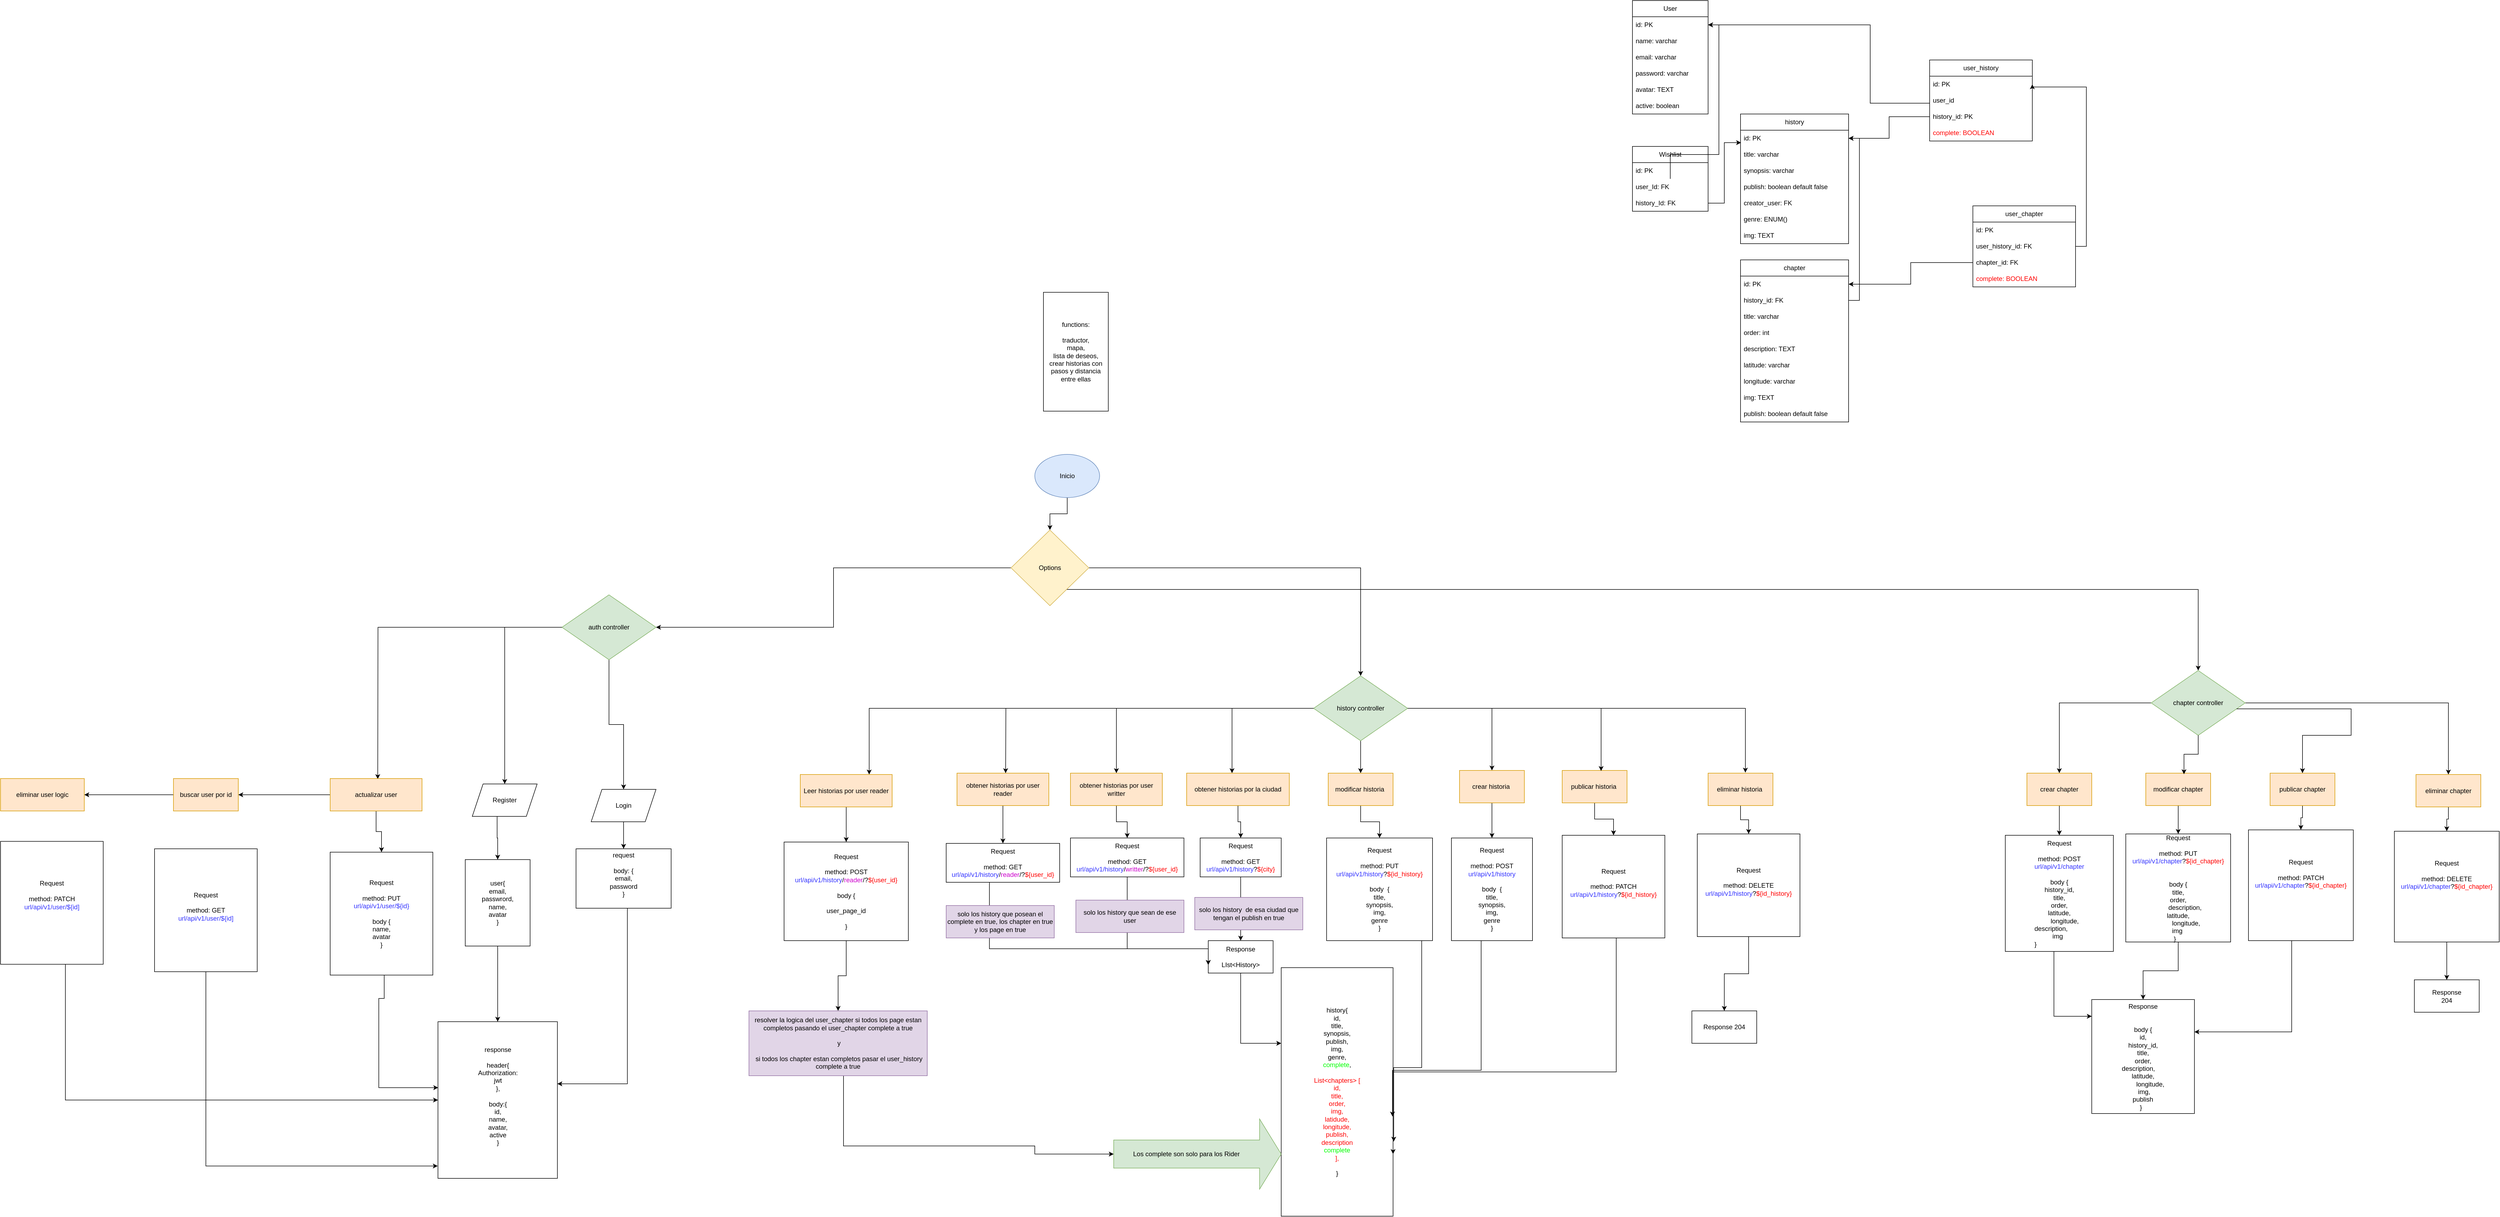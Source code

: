 <mxfile version="24.8.8">
  <diagram name="Página-1" id="8iYo4jJK8mS4WUOny4I4">
    <mxGraphModel dx="2978" dy="1672" grid="1" gridSize="10" guides="1" tooltips="1" connect="1" arrows="1" fold="1" page="1" pageScale="1" pageWidth="827" pageHeight="1169" math="0" shadow="0">
      <root>
        <mxCell id="0" />
        <mxCell id="1" parent="0" />
        <mxCell id="4v4AGWWlLgVqddMLJCEB-3" value="" style="edgeStyle=orthogonalEdgeStyle;rounded=0;orthogonalLoop=1;jettySize=auto;html=1;" parent="1" source="4v4AGWWlLgVqddMLJCEB-1" target="4v4AGWWlLgVqddMLJCEB-2" edge="1">
          <mxGeometry relative="1" as="geometry" />
        </mxCell>
        <mxCell id="4v4AGWWlLgVqddMLJCEB-1" value="Inicio" style="ellipse;whiteSpace=wrap;html=1;fillColor=#dae8fc;strokeColor=#6c8ebf;" parent="1" vertex="1">
          <mxGeometry x="354" y="-30" width="120" height="80" as="geometry" />
        </mxCell>
        <mxCell id="4v4AGWWlLgVqddMLJCEB-64" value="" style="edgeStyle=orthogonalEdgeStyle;rounded=0;orthogonalLoop=1;jettySize=auto;html=1;" parent="1" source="4v4AGWWlLgVqddMLJCEB-2" target="4v4AGWWlLgVqddMLJCEB-63" edge="1">
          <mxGeometry relative="1" as="geometry" />
        </mxCell>
        <mxCell id="4v4AGWWlLgVqddMLJCEB-70" style="edgeStyle=orthogonalEdgeStyle;rounded=0;orthogonalLoop=1;jettySize=auto;html=1;" parent="1" source="4v4AGWWlLgVqddMLJCEB-2" target="4v4AGWWlLgVqddMLJCEB-69" edge="1">
          <mxGeometry relative="1" as="geometry" />
        </mxCell>
        <mxCell id="kTSnjcyp7PbZxTP0yt8h-42" style="edgeStyle=orthogonalEdgeStyle;rounded=0;orthogonalLoop=1;jettySize=auto;html=1;" parent="1" source="4v4AGWWlLgVqddMLJCEB-2" target="kTSnjcyp7PbZxTP0yt8h-41" edge="1">
          <mxGeometry relative="1" as="geometry">
            <Array as="points">
              <mxPoint x="2507" y="220" />
            </Array>
          </mxGeometry>
        </mxCell>
        <mxCell id="4v4AGWWlLgVqddMLJCEB-2" value="Options" style="rhombus;whiteSpace=wrap;html=1;fillColor=#fff2cc;strokeColor=#d6b656;" parent="1" vertex="1">
          <mxGeometry x="310" y="110" width="144" height="140" as="geometry" />
        </mxCell>
        <mxCell id="4v4AGWWlLgVqddMLJCEB-16" value="" style="edgeStyle=orthogonalEdgeStyle;rounded=0;orthogonalLoop=1;jettySize=auto;html=1;exitX=0.5;exitY=1;exitDx=0;exitDy=0;" parent="1" source="vZqE9rtirsH-dbJtb7xl-5" target="4v4AGWWlLgVqddMLJCEB-15" edge="1">
          <mxGeometry relative="1" as="geometry">
            <mxPoint x="-407" y="655" as="sourcePoint" />
          </mxGeometry>
        </mxCell>
        <mxCell id="Jl9io4gUFYn2vLOO0o0W-24" style="edgeStyle=orthogonalEdgeStyle;rounded=0;orthogonalLoop=1;jettySize=auto;html=1;" edge="1" parent="1" source="4v4AGWWlLgVqddMLJCEB-8" target="4v4AGWWlLgVqddMLJCEB-17">
          <mxGeometry relative="1" as="geometry" />
        </mxCell>
        <mxCell id="4v4AGWWlLgVqddMLJCEB-8" value="user{&lt;div&gt;email,&lt;/div&gt;&lt;div&gt;passwrord,&lt;/div&gt;&lt;div&gt;name,&lt;/div&gt;&lt;div&gt;avatar&lt;/div&gt;&lt;div&gt;}&lt;/div&gt;" style="whiteSpace=wrap;html=1;" parent="1" vertex="1">
          <mxGeometry x="-700" y="720" width="120" height="160" as="geometry" />
        </mxCell>
        <mxCell id="4v4AGWWlLgVqddMLJCEB-12" value="" style="edgeStyle=orthogonalEdgeStyle;rounded=0;orthogonalLoop=1;jettySize=auto;html=1;exitX=0.383;exitY=1;exitDx=0;exitDy=0;exitPerimeter=0;" parent="1" source="vZqE9rtirsH-dbJtb7xl-6" target="4v4AGWWlLgVqddMLJCEB-8" edge="1">
          <mxGeometry relative="1" as="geometry">
            <mxPoint x="-658.5" y="590" as="sourcePoint" />
          </mxGeometry>
        </mxCell>
        <mxCell id="4v4AGWWlLgVqddMLJCEB-18" value="" style="edgeStyle=orthogonalEdgeStyle;rounded=0;orthogonalLoop=1;jettySize=auto;html=1;" parent="1" source="4v4AGWWlLgVqddMLJCEB-15" target="4v4AGWWlLgVqddMLJCEB-17" edge="1">
          <mxGeometry relative="1" as="geometry">
            <Array as="points">
              <mxPoint x="-400" y="1135" />
            </Array>
          </mxGeometry>
        </mxCell>
        <mxCell id="4v4AGWWlLgVqddMLJCEB-15" value="request&lt;div&gt;&lt;br&gt;&lt;div&gt;body: {&lt;/div&gt;&lt;div&gt;email,&lt;/div&gt;&lt;div&gt;password&lt;/div&gt;&lt;div&gt;}&lt;br&gt;&lt;div&gt;&lt;br&gt;&lt;/div&gt;&lt;/div&gt;&lt;/div&gt;" style="whiteSpace=wrap;html=1;" parent="1" vertex="1">
          <mxGeometry x="-495" y="700" width="176" height="110" as="geometry" />
        </mxCell>
        <mxCell id="4v4AGWWlLgVqddMLJCEB-17" value="response&lt;div&gt;&lt;br&gt;&lt;/div&gt;&lt;div&gt;header{&lt;/div&gt;&lt;div&gt;Authorization:&lt;/div&gt;&lt;div&gt;jwt&lt;/div&gt;&lt;div&gt;},&lt;br&gt;&lt;div&gt;&lt;br&gt;&lt;/div&gt;&lt;div&gt;body:{&lt;/div&gt;&lt;div&gt;id,&lt;/div&gt;&lt;div&gt;name,&lt;/div&gt;&lt;div&gt;avatar,&lt;/div&gt;&lt;div&gt;active&lt;/div&gt;&lt;div&gt;}&lt;/div&gt;&lt;div&gt;&lt;br&gt;&lt;/div&gt;&lt;/div&gt;" style="whiteSpace=wrap;html=1;" parent="1" vertex="1">
          <mxGeometry x="-750.5" y="1020" width="221" height="290" as="geometry" />
        </mxCell>
        <mxCell id="4v4AGWWlLgVqddMLJCEB-25" value="functions:&lt;div&gt;&lt;br&gt;&lt;div&gt;traductor,&lt;/div&gt;&lt;/div&gt;&lt;div&gt;mapa,&lt;/div&gt;&lt;div&gt;lista de deseos,&lt;/div&gt;&lt;div&gt;crear historias con pasos y distancia entre ellas&lt;/div&gt;" style="whiteSpace=wrap;html=1;" parent="1" vertex="1">
          <mxGeometry x="370" y="-330" width="120" height="220" as="geometry" />
        </mxCell>
        <mxCell id="4v4AGWWlLgVqddMLJCEB-27" value="User" style="swimlane;fontStyle=0;childLayout=stackLayout;horizontal=1;startSize=30;horizontalStack=0;resizeParent=1;resizeParentMax=0;resizeLast=0;collapsible=1;marginBottom=0;whiteSpace=wrap;html=1;" parent="1" vertex="1">
          <mxGeometry x="1460" y="-870" width="140" height="210" as="geometry" />
        </mxCell>
        <mxCell id="4v4AGWWlLgVqddMLJCEB-28" value="id: PK" style="text;strokeColor=none;fillColor=none;align=left;verticalAlign=middle;spacingLeft=4;spacingRight=4;overflow=hidden;points=[[0,0.5],[1,0.5]];portConstraint=eastwest;rotatable=0;whiteSpace=wrap;html=1;" parent="4v4AGWWlLgVqddMLJCEB-27" vertex="1">
          <mxGeometry y="30" width="140" height="30" as="geometry" />
        </mxCell>
        <mxCell id="4v4AGWWlLgVqddMLJCEB-73" value="name: varchar" style="text;strokeColor=none;fillColor=none;align=left;verticalAlign=middle;spacingLeft=4;spacingRight=4;overflow=hidden;points=[[0,0.5],[1,0.5]];portConstraint=eastwest;rotatable=0;whiteSpace=wrap;html=1;" parent="4v4AGWWlLgVqddMLJCEB-27" vertex="1">
          <mxGeometry y="60" width="140" height="30" as="geometry" />
        </mxCell>
        <mxCell id="4v4AGWWlLgVqddMLJCEB-29" value="email: varchar" style="text;strokeColor=none;fillColor=none;align=left;verticalAlign=middle;spacingLeft=4;spacingRight=4;overflow=hidden;points=[[0,0.5],[1,0.5]];portConstraint=eastwest;rotatable=0;whiteSpace=wrap;html=1;" parent="4v4AGWWlLgVqddMLJCEB-27" vertex="1">
          <mxGeometry y="90" width="140" height="30" as="geometry" />
        </mxCell>
        <mxCell id="4v4AGWWlLgVqddMLJCEB-30" value="password: varchar" style="text;strokeColor=none;fillColor=none;align=left;verticalAlign=middle;spacingLeft=4;spacingRight=4;overflow=hidden;points=[[0,0.5],[1,0.5]];portConstraint=eastwest;rotatable=0;whiteSpace=wrap;html=1;" parent="4v4AGWWlLgVqddMLJCEB-27" vertex="1">
          <mxGeometry y="120" width="140" height="30" as="geometry" />
        </mxCell>
        <mxCell id="4v4AGWWlLgVqddMLJCEB-31" value="avatar: TEXT" style="text;strokeColor=none;fillColor=none;align=left;verticalAlign=middle;spacingLeft=4;spacingRight=4;overflow=hidden;points=[[0,0.5],[1,0.5]];portConstraint=eastwest;rotatable=0;whiteSpace=wrap;html=1;" parent="4v4AGWWlLgVqddMLJCEB-27" vertex="1">
          <mxGeometry y="150" width="140" height="30" as="geometry" />
        </mxCell>
        <mxCell id="Jl9io4gUFYn2vLOO0o0W-12" value="active: boolean" style="text;strokeColor=none;fillColor=none;align=left;verticalAlign=middle;spacingLeft=4;spacingRight=4;overflow=hidden;points=[[0,0.5],[1,0.5]];portConstraint=eastwest;rotatable=0;whiteSpace=wrap;html=1;" vertex="1" parent="4v4AGWWlLgVqddMLJCEB-27">
          <mxGeometry y="180" width="140" height="30" as="geometry" />
        </mxCell>
        <mxCell id="4v4AGWWlLgVqddMLJCEB-41" value="Wishlist" style="swimlane;fontStyle=0;childLayout=stackLayout;horizontal=1;startSize=30;horizontalStack=0;resizeParent=1;resizeParentMax=0;resizeLast=0;collapsible=1;marginBottom=0;whiteSpace=wrap;html=1;" parent="1" vertex="1">
          <mxGeometry x="1460" y="-600" width="140" height="120" as="geometry" />
        </mxCell>
        <mxCell id="4v4AGWWlLgVqddMLJCEB-42" value="id: PK" style="text;strokeColor=none;fillColor=none;align=left;verticalAlign=middle;spacingLeft=4;spacingRight=4;overflow=hidden;points=[[0,0.5],[1,0.5]];portConstraint=eastwest;rotatable=0;whiteSpace=wrap;html=1;" parent="4v4AGWWlLgVqddMLJCEB-41" vertex="1">
          <mxGeometry y="30" width="140" height="30" as="geometry" />
        </mxCell>
        <mxCell id="4v4AGWWlLgVqddMLJCEB-43" value="user_Id: FK" style="text;strokeColor=none;fillColor=none;align=left;verticalAlign=middle;spacingLeft=4;spacingRight=4;overflow=hidden;points=[[0,0.5],[1,0.5]];portConstraint=eastwest;rotatable=0;whiteSpace=wrap;html=1;" parent="4v4AGWWlLgVqddMLJCEB-41" vertex="1">
          <mxGeometry y="60" width="140" height="30" as="geometry" />
        </mxCell>
        <mxCell id="4v4AGWWlLgVqddMLJCEB-44" value="history_Id: FK" style="text;strokeColor=none;fillColor=none;align=left;verticalAlign=middle;spacingLeft=4;spacingRight=4;overflow=hidden;points=[[0,0.5],[1,0.5]];portConstraint=eastwest;rotatable=0;whiteSpace=wrap;html=1;" parent="4v4AGWWlLgVqddMLJCEB-41" vertex="1">
          <mxGeometry y="90" width="140" height="30" as="geometry" />
        </mxCell>
        <mxCell id="4v4AGWWlLgVqddMLJCEB-50" value="chapter" style="swimlane;fontStyle=0;childLayout=stackLayout;horizontal=1;startSize=30;horizontalStack=0;resizeParent=1;resizeParentMax=0;resizeLast=0;collapsible=1;marginBottom=0;whiteSpace=wrap;html=1;" parent="1" vertex="1">
          <mxGeometry x="1660" y="-390" width="200" height="300" as="geometry" />
        </mxCell>
        <mxCell id="4v4AGWWlLgVqddMLJCEB-51" value="id: PK" style="text;strokeColor=none;fillColor=none;align=left;verticalAlign=middle;spacingLeft=4;spacingRight=4;overflow=hidden;points=[[0,0.5],[1,0.5]];portConstraint=eastwest;rotatable=0;whiteSpace=wrap;html=1;" parent="4v4AGWWlLgVqddMLJCEB-50" vertex="1">
          <mxGeometry y="30" width="200" height="30" as="geometry" />
        </mxCell>
        <mxCell id="4v4AGWWlLgVqddMLJCEB-52" value="history_id: FK" style="text;strokeColor=none;fillColor=none;align=left;verticalAlign=middle;spacingLeft=4;spacingRight=4;overflow=hidden;points=[[0,0.5],[1,0.5]];portConstraint=eastwest;rotatable=0;whiteSpace=wrap;html=1;" parent="4v4AGWWlLgVqddMLJCEB-50" vertex="1">
          <mxGeometry y="60" width="200" height="30" as="geometry" />
        </mxCell>
        <mxCell id="4v4AGWWlLgVqddMLJCEB-53" value="title: varchar" style="text;strokeColor=none;fillColor=none;align=left;verticalAlign=middle;spacingLeft=4;spacingRight=4;overflow=hidden;points=[[0,0.5],[1,0.5]];portConstraint=eastwest;rotatable=0;whiteSpace=wrap;html=1;" parent="4v4AGWWlLgVqddMLJCEB-50" vertex="1">
          <mxGeometry y="90" width="200" height="30" as="geometry" />
        </mxCell>
        <mxCell id="kTSnjcyp7PbZxTP0yt8h-72" value="order: int" style="text;strokeColor=none;fillColor=none;align=left;verticalAlign=middle;spacingLeft=4;spacingRight=4;overflow=hidden;points=[[0,0.5],[1,0.5]];portConstraint=eastwest;rotatable=0;whiteSpace=wrap;html=1;" parent="4v4AGWWlLgVqddMLJCEB-50" vertex="1">
          <mxGeometry y="120" width="200" height="30" as="geometry" />
        </mxCell>
        <mxCell id="kTSnjcyp7PbZxTP0yt8h-81" value="description: TEXT" style="text;strokeColor=none;fillColor=none;align=left;verticalAlign=middle;spacingLeft=4;spacingRight=4;overflow=hidden;points=[[0,0.5],[1,0.5]];portConstraint=eastwest;rotatable=0;whiteSpace=wrap;html=1;" parent="4v4AGWWlLgVqddMLJCEB-50" vertex="1">
          <mxGeometry y="150" width="200" height="30" as="geometry" />
        </mxCell>
        <mxCell id="4v4AGWWlLgVqddMLJCEB-54" value="latitude: varchar" style="text;strokeColor=none;fillColor=none;align=left;verticalAlign=middle;spacingLeft=4;spacingRight=4;overflow=hidden;points=[[0,0.5],[1,0.5]];portConstraint=eastwest;rotatable=0;whiteSpace=wrap;html=1;" parent="4v4AGWWlLgVqddMLJCEB-50" vertex="1">
          <mxGeometry y="180" width="200" height="30" as="geometry" />
        </mxCell>
        <mxCell id="4v4AGWWlLgVqddMLJCEB-55" value="longitude: varchar" style="text;strokeColor=none;fillColor=none;align=left;verticalAlign=middle;spacingLeft=4;spacingRight=4;overflow=hidden;points=[[0,0.5],[1,0.5]];portConstraint=eastwest;rotatable=0;whiteSpace=wrap;html=1;" parent="4v4AGWWlLgVqddMLJCEB-50" vertex="1">
          <mxGeometry y="210" width="200" height="30" as="geometry" />
        </mxCell>
        <mxCell id="kTSnjcyp7PbZxTP0yt8h-59" value="img: TEXT" style="text;strokeColor=none;fillColor=none;align=left;verticalAlign=middle;spacingLeft=4;spacingRight=4;overflow=hidden;points=[[0,0.5],[1,0.5]];portConstraint=eastwest;rotatable=0;whiteSpace=wrap;html=1;" parent="4v4AGWWlLgVqddMLJCEB-50" vertex="1">
          <mxGeometry y="240" width="200" height="30" as="geometry" />
        </mxCell>
        <mxCell id="kTSnjcyp7PbZxTP0yt8h-86" value="publish: boolean default false" style="text;strokeColor=none;fillColor=none;align=left;verticalAlign=middle;spacingLeft=4;spacingRight=4;overflow=hidden;points=[[0,0.5],[1,0.5]];portConstraint=eastwest;rotatable=0;whiteSpace=wrap;html=1;" parent="4v4AGWWlLgVqddMLJCEB-50" vertex="1">
          <mxGeometry y="270" width="200" height="30" as="geometry" />
        </mxCell>
        <mxCell id="Cvizj9KR2Gh-5Ep8c4Go-47" style="edgeStyle=orthogonalEdgeStyle;rounded=0;orthogonalLoop=1;jettySize=auto;html=1;entryX=0.5;entryY=0;entryDx=0;entryDy=0;" parent="1" source="4v4AGWWlLgVqddMLJCEB-63" target="vZqE9rtirsH-dbJtb7xl-6" edge="1">
          <mxGeometry relative="1" as="geometry">
            <mxPoint x="-640" y="480" as="targetPoint" />
          </mxGeometry>
        </mxCell>
        <mxCell id="Cvizj9KR2Gh-5Ep8c4Go-48" style="edgeStyle=orthogonalEdgeStyle;rounded=0;orthogonalLoop=1;jettySize=auto;html=1;" parent="1" source="4v4AGWWlLgVqddMLJCEB-63" target="vZqE9rtirsH-dbJtb7xl-5" edge="1">
          <mxGeometry relative="1" as="geometry">
            <mxPoint x="-407" y="595" as="targetPoint" />
          </mxGeometry>
        </mxCell>
        <mxCell id="4v4AGWWlLgVqddMLJCEB-63" value="auth controller" style="rhombus;whiteSpace=wrap;html=1;fillColor=#d5e8d4;strokeColor=#82b366;" parent="1" vertex="1">
          <mxGeometry x="-521" y="230" width="174" height="120" as="geometry" />
        </mxCell>
        <mxCell id="4v4AGWWlLgVqddMLJCEB-72" value="" style="edgeStyle=orthogonalEdgeStyle;rounded=0;orthogonalLoop=1;jettySize=auto;html=1;entryX=0.442;entryY=0;entryDx=0;entryDy=0;entryPerimeter=0;" parent="1" source="4v4AGWWlLgVqddMLJCEB-69" target="kTSnjcyp7PbZxTP0yt8h-8" edge="1">
          <mxGeometry relative="1" as="geometry" />
        </mxCell>
        <mxCell id="kTSnjcyp7PbZxTP0yt8h-12" value="" style="edgeStyle=orthogonalEdgeStyle;rounded=0;orthogonalLoop=1;jettySize=auto;html=1;" parent="1" source="4v4AGWWlLgVqddMLJCEB-69" target="kTSnjcyp7PbZxTP0yt8h-10" edge="1">
          <mxGeometry relative="1" as="geometry" />
        </mxCell>
        <mxCell id="kTSnjcyp7PbZxTP0yt8h-20" style="edgeStyle=orthogonalEdgeStyle;rounded=0;orthogonalLoop=1;jettySize=auto;html=1;entryX=0.5;entryY=0;entryDx=0;entryDy=0;" parent="1" source="4v4AGWWlLgVqddMLJCEB-69" target="kTSnjcyp7PbZxTP0yt8h-19" edge="1">
          <mxGeometry relative="1" as="geometry" />
        </mxCell>
        <mxCell id="kTSnjcyp7PbZxTP0yt8h-73" style="edgeStyle=orthogonalEdgeStyle;rounded=0;orthogonalLoop=1;jettySize=auto;html=1;entryX=0.5;entryY=0;entryDx=0;entryDy=0;" parent="1" source="4v4AGWWlLgVqddMLJCEB-69" target="kTSnjcyp7PbZxTP0yt8h-43" edge="1">
          <mxGeometry relative="1" as="geometry" />
        </mxCell>
        <mxCell id="Cvizj9KR2Gh-5Ep8c4Go-51" style="edgeStyle=orthogonalEdgeStyle;rounded=0;orthogonalLoop=1;jettySize=auto;html=1;entryX=0.75;entryY=0;entryDx=0;entryDy=0;" parent="1" source="4v4AGWWlLgVqddMLJCEB-69" target="Cvizj9KR2Gh-5Ep8c4Go-49" edge="1">
          <mxGeometry relative="1" as="geometry" />
        </mxCell>
        <mxCell id="4v4AGWWlLgVqddMLJCEB-69" value="history controller" style="rhombus;whiteSpace=wrap;html=1;fillColor=#d5e8d4;strokeColor=#82b366;" parent="1" vertex="1">
          <mxGeometry x="870" y="380" width="174" height="120" as="geometry" />
        </mxCell>
        <mxCell id="9jWAlJ0byO7zGb7Tsrd4-2" value="" style="edgeStyle=orthogonalEdgeStyle;rounded=0;orthogonalLoop=1;jettySize=auto;html=1;" parent="1" source="4v4AGWWlLgVqddMLJCEB-71" target="9jWAlJ0byO7zGb7Tsrd4-1" edge="1">
          <mxGeometry relative="1" as="geometry" />
        </mxCell>
        <mxCell id="4v4AGWWlLgVqddMLJCEB-71" value="&lt;div&gt;Request&lt;/div&gt;&lt;div&gt;&lt;br&gt;&lt;/div&gt;&lt;div&gt;method: GET&lt;/div&gt;&lt;div&gt;&lt;span style=&quot;color: rgb(51, 51, 255); background-color: initial;&quot;&gt;url/api/v1/history&lt;/span&gt;?&lt;font color=&quot;#ff0000&quot;&gt;${city}&lt;/font&gt;&lt;br&gt;&lt;/div&gt;" style="whiteSpace=wrap;html=1;" parent="1" vertex="1">
          <mxGeometry x="660" y="680" width="150" height="72" as="geometry" />
        </mxCell>
        <mxCell id="4v4AGWWlLgVqddMLJCEB-75" value="user_history" style="swimlane;fontStyle=0;childLayout=stackLayout;horizontal=1;startSize=30;horizontalStack=0;resizeParent=1;resizeParentMax=0;resizeLast=0;collapsible=1;marginBottom=0;whiteSpace=wrap;html=1;" parent="1" vertex="1">
          <mxGeometry x="2010" y="-760" width="190" height="150" as="geometry" />
        </mxCell>
        <mxCell id="4v4AGWWlLgVqddMLJCEB-76" value="id: PK" style="text;strokeColor=none;fillColor=none;align=left;verticalAlign=middle;spacingLeft=4;spacingRight=4;overflow=hidden;points=[[0,0.5],[1,0.5]];portConstraint=eastwest;rotatable=0;whiteSpace=wrap;html=1;" parent="4v4AGWWlLgVqddMLJCEB-75" vertex="1">
          <mxGeometry y="30" width="190" height="30" as="geometry" />
        </mxCell>
        <mxCell id="4v4AGWWlLgVqddMLJCEB-77" value="user_id" style="text;strokeColor=none;fillColor=none;align=left;verticalAlign=middle;spacingLeft=4;spacingRight=4;overflow=hidden;points=[[0,0.5],[1,0.5]];portConstraint=eastwest;rotatable=0;whiteSpace=wrap;html=1;" parent="4v4AGWWlLgVqddMLJCEB-75" vertex="1">
          <mxGeometry y="60" width="190" height="30" as="geometry" />
        </mxCell>
        <mxCell id="vZqE9rtirsH-dbJtb7xl-1" value="history_id: PK" style="text;strokeColor=none;fillColor=none;align=left;verticalAlign=middle;spacingLeft=4;spacingRight=4;overflow=hidden;points=[[0,0.5],[1,0.5]];portConstraint=eastwest;rotatable=0;whiteSpace=wrap;html=1;" parent="4v4AGWWlLgVqddMLJCEB-75" vertex="1">
          <mxGeometry y="90" width="190" height="30" as="geometry" />
        </mxCell>
        <mxCell id="kTSnjcyp7PbZxTP0yt8h-122" value="&lt;font color=&quot;#ff0000&quot;&gt;complete: BOOLEAN&lt;/font&gt;" style="text;strokeColor=none;fillColor=none;align=left;verticalAlign=middle;spacingLeft=4;spacingRight=4;overflow=hidden;points=[[0,0.5],[1,0.5]];portConstraint=eastwest;rotatable=0;whiteSpace=wrap;html=1;" parent="4v4AGWWlLgVqddMLJCEB-75" vertex="1">
          <mxGeometry y="120" width="190" height="30" as="geometry" />
        </mxCell>
        <mxCell id="9jWAlJ0byO7zGb7Tsrd4-4" value="" style="edgeStyle=orthogonalEdgeStyle;rounded=0;orthogonalLoop=1;jettySize=auto;html=1;" parent="1" source="9jWAlJ0byO7zGb7Tsrd4-1" target="9jWAlJ0byO7zGb7Tsrd4-3" edge="1">
          <mxGeometry relative="1" as="geometry">
            <Array as="points">
              <mxPoint x="735" y="1060" />
            </Array>
          </mxGeometry>
        </mxCell>
        <mxCell id="9jWAlJ0byO7zGb7Tsrd4-1" value="&lt;div&gt;Response&lt;/div&gt;&lt;div&gt;&lt;br&gt;&lt;/div&gt;&lt;div&gt;LIst&amp;lt;History&amp;gt;&lt;br&gt;&lt;/div&gt;" style="whiteSpace=wrap;html=1;" parent="1" vertex="1">
          <mxGeometry x="675" y="870" width="120" height="60" as="geometry" />
        </mxCell>
        <mxCell id="9jWAlJ0byO7zGb7Tsrd4-3" value="&lt;div&gt;history{&lt;/div&gt;&lt;div&gt;id,&lt;/div&gt;&lt;div&gt;title,&lt;/div&gt;&lt;div&gt;synopsis,&lt;/div&gt;&lt;div&gt;&lt;span style=&quot;text-align: left;&quot;&gt;publish,&lt;/span&gt;&lt;/div&gt;&lt;div&gt;&lt;span style=&quot;text-align: left;&quot;&gt;img,&lt;/span&gt;&lt;/div&gt;&lt;div&gt;genre,&lt;/div&gt;&lt;div&gt;&lt;font color=&quot;#00ff00&quot;&gt;complete&lt;/font&gt;,&lt;/div&gt;&lt;div&gt;&lt;br&gt;&lt;/div&gt;&lt;div&gt;&lt;font color=&quot;#ff0000&quot;&gt;List&amp;lt;chapters&amp;gt; [&lt;/font&gt;&lt;/div&gt;&lt;div&gt;&lt;font color=&quot;#ff0000&quot;&gt;id,&lt;/font&gt;&lt;/div&gt;&lt;div&gt;&lt;font color=&quot;#ff0000&quot;&gt;title,&lt;/font&gt;&lt;/div&gt;&lt;div&gt;&lt;font color=&quot;#ff0000&quot;&gt;order,&lt;/font&gt;&lt;/div&gt;&lt;div&gt;&lt;font color=&quot;#ff0000&quot;&gt;img,&lt;/font&gt;&lt;/div&gt;&lt;div&gt;&lt;font color=&quot;#ff0000&quot;&gt;latidude,&lt;/font&gt;&lt;/div&gt;&lt;div&gt;&lt;font color=&quot;#ff0000&quot;&gt;longitude,&lt;/font&gt;&lt;/div&gt;&lt;div&gt;&lt;font color=&quot;#ff0000&quot;&gt;publish,&lt;/font&gt;&lt;/div&gt;&lt;div&gt;&lt;font color=&quot;#ff0000&quot;&gt;description&lt;/font&gt;&lt;/div&gt;&lt;div&gt;&lt;span style=&quot;color: rgb(0, 255, 0);&quot;&gt;complete&lt;/span&gt;&lt;/div&gt;&lt;div&gt;&lt;font color=&quot;#ff0000&quot;&gt;],&lt;/font&gt;&lt;/div&gt;&lt;div&gt;&lt;font color=&quot;#ff0000&quot;&gt;&lt;br&gt;&lt;/font&gt;&lt;/div&gt;&lt;div&gt;}&lt;/div&gt;" style="rounded=0;whiteSpace=wrap;html=1;" parent="1" vertex="1">
          <mxGeometry x="810" y="920" width="207" height="460" as="geometry" />
        </mxCell>
        <mxCell id="kTSnjcyp7PbZxTP0yt8h-7" value="&lt;div&gt;Request&lt;/div&gt;&lt;div&gt;&lt;br&gt;&lt;/div&gt;&lt;div&gt;method: PUT&lt;/div&gt;&lt;div&gt;&lt;span style=&quot;background-color: initial;&quot;&gt;&lt;font color=&quot;#3333ff&quot;&gt;url/api/v1/history&lt;/font&gt;&lt;/span&gt;?&lt;font color=&quot;#ff0000&quot;&gt;${id_history}&lt;/font&gt;&lt;br&gt;&lt;/div&gt;&lt;div&gt;&lt;font color=&quot;#ff0000&quot;&gt;&lt;br&gt;&lt;/font&gt;&lt;/div&gt;&lt;div&gt;body&amp;nbsp; {&lt;/div&gt;&lt;div&gt;&lt;div&gt;title,&lt;/div&gt;&lt;div&gt;synopsis,&lt;/div&gt;&lt;/div&gt;&lt;div&gt;img,&lt;/div&gt;&lt;div&gt;genre&lt;/div&gt;&lt;div&gt;}&lt;/div&gt;" style="whiteSpace=wrap;html=1;" parent="1" vertex="1">
          <mxGeometry x="894" y="680" width="196" height="190" as="geometry" />
        </mxCell>
        <mxCell id="kTSnjcyp7PbZxTP0yt8h-11" value="" style="edgeStyle=orthogonalEdgeStyle;rounded=0;orthogonalLoop=1;jettySize=auto;html=1;" parent="1" source="kTSnjcyp7PbZxTP0yt8h-8" target="4v4AGWWlLgVqddMLJCEB-71" edge="1">
          <mxGeometry relative="1" as="geometry" />
        </mxCell>
        <mxCell id="kTSnjcyp7PbZxTP0yt8h-8" value="obtener historias por la ciudad" style="whiteSpace=wrap;html=1;fillColor=#ffe6cc;strokeColor=#d79b00;" parent="1" vertex="1">
          <mxGeometry x="635" y="560" width="190" height="60" as="geometry" />
        </mxCell>
        <mxCell id="kTSnjcyp7PbZxTP0yt8h-18" value="" style="edgeStyle=orthogonalEdgeStyle;rounded=0;orthogonalLoop=1;jettySize=auto;html=1;" parent="1" source="kTSnjcyp7PbZxTP0yt8h-10" target="kTSnjcyp7PbZxTP0yt8h-7" edge="1">
          <mxGeometry relative="1" as="geometry" />
        </mxCell>
        <mxCell id="kTSnjcyp7PbZxTP0yt8h-10" value="modificar historia&amp;nbsp;" style="whiteSpace=wrap;html=1;fillColor=#ffe6cc;strokeColor=#d79b00;" parent="1" vertex="1">
          <mxGeometry x="897" y="560" width="120" height="60" as="geometry" />
        </mxCell>
        <mxCell id="kTSnjcyp7PbZxTP0yt8h-22" value="" style="edgeStyle=orthogonalEdgeStyle;rounded=0;orthogonalLoop=1;jettySize=auto;html=1;" parent="1" source="kTSnjcyp7PbZxTP0yt8h-19" target="kTSnjcyp7PbZxTP0yt8h-21" edge="1">
          <mxGeometry relative="1" as="geometry" />
        </mxCell>
        <mxCell id="kTSnjcyp7PbZxTP0yt8h-19" value="crear historia&amp;nbsp;" style="whiteSpace=wrap;html=1;fillColor=#ffe6cc;strokeColor=#d79b00;" parent="1" vertex="1">
          <mxGeometry x="1140" y="555" width="120" height="60" as="geometry" />
        </mxCell>
        <mxCell id="kTSnjcyp7PbZxTP0yt8h-21" value="&lt;div&gt;Request&lt;/div&gt;&lt;div&gt;&lt;br&gt;&lt;/div&gt;&lt;div&gt;method: POST&lt;/div&gt;&lt;div&gt;&lt;span style=&quot;color: rgb(51, 51, 255);&quot;&gt;url/api/v1/history&lt;/span&gt;&lt;/div&gt;&lt;div&gt;&lt;font color=&quot;#ff0000&quot;&gt;&lt;br&gt;&lt;/font&gt;&lt;/div&gt;&lt;div&gt;body&amp;nbsp; {&lt;/div&gt;&lt;div&gt;&lt;div&gt;title,&lt;/div&gt;&lt;div&gt;synopsis,&lt;/div&gt;&lt;/div&gt;&lt;div&gt;img,&lt;/div&gt;&lt;div&gt;genre&lt;/div&gt;&lt;div&gt;}&lt;/div&gt;" style="whiteSpace=wrap;html=1;" parent="1" vertex="1">
          <mxGeometry x="1125" y="680" width="150" height="190" as="geometry" />
        </mxCell>
        <mxCell id="kTSnjcyp7PbZxTP0yt8h-31" value="" style="edgeStyle=orthogonalEdgeStyle;rounded=0;orthogonalLoop=1;jettySize=auto;html=1;" parent="1" source="kTSnjcyp7PbZxTP0yt8h-24" target="kTSnjcyp7PbZxTP0yt8h-26" edge="1">
          <mxGeometry relative="1" as="geometry" />
        </mxCell>
        <mxCell id="kTSnjcyp7PbZxTP0yt8h-24" value="publicar historia&amp;nbsp;" style="whiteSpace=wrap;html=1;fillColor=#ffe6cc;strokeColor=#d79b00;" parent="1" vertex="1">
          <mxGeometry x="1330" y="555" width="120" height="60" as="geometry" />
        </mxCell>
        <mxCell id="kTSnjcyp7PbZxTP0yt8h-25" style="edgeStyle=orthogonalEdgeStyle;rounded=0;orthogonalLoop=1;jettySize=auto;html=1;exitX=1;exitY=0.5;exitDx=0;exitDy=0;entryX=0.6;entryY=0.017;entryDx=0;entryDy=0;entryPerimeter=0;" parent="1" source="4v4AGWWlLgVqddMLJCEB-69" target="kTSnjcyp7PbZxTP0yt8h-24" edge="1">
          <mxGeometry relative="1" as="geometry">
            <Array as="points">
              <mxPoint x="1402" y="440" />
            </Array>
          </mxGeometry>
        </mxCell>
        <mxCell id="kTSnjcyp7PbZxTP0yt8h-34" style="edgeStyle=orthogonalEdgeStyle;rounded=0;orthogonalLoop=1;jettySize=auto;html=1;entryX=1;entryY=0.75;entryDx=0;entryDy=0;" parent="1" source="kTSnjcyp7PbZxTP0yt8h-26" target="9jWAlJ0byO7zGb7Tsrd4-3" edge="1">
          <mxGeometry relative="1" as="geometry">
            <Array as="points">
              <mxPoint x="1430" y="1113" />
            </Array>
          </mxGeometry>
        </mxCell>
        <mxCell id="kTSnjcyp7PbZxTP0yt8h-26" value="&lt;div&gt;Request&lt;/div&gt;&lt;div&gt;&lt;br&gt;&lt;/div&gt;&lt;div&gt;method: PATCH&lt;/div&gt;&lt;div&gt;&lt;span style=&quot;color: rgb(51, 51, 255);&quot;&gt;url/api/v1/history&lt;/span&gt;&lt;span style=&quot;background-color: initial;&quot;&gt;?&lt;/span&gt;&lt;font style=&quot;background-color: initial;&quot; color=&quot;#ff0000&quot;&gt;${id_history}&lt;/font&gt;&lt;/div&gt;&lt;div&gt;&lt;br&gt;&lt;/div&gt;" style="whiteSpace=wrap;html=1;" parent="1" vertex="1">
          <mxGeometry x="1330" y="675" width="190" height="190" as="geometry" />
        </mxCell>
        <mxCell id="kTSnjcyp7PbZxTP0yt8h-32" style="edgeStyle=orthogonalEdgeStyle;rounded=0;orthogonalLoop=1;jettySize=auto;html=1;entryX=1.006;entryY=0.7;entryDx=0;entryDy=0;entryPerimeter=0;" parent="1" source="kTSnjcyp7PbZxTP0yt8h-7" target="9jWAlJ0byO7zGb7Tsrd4-3" edge="1">
          <mxGeometry relative="1" as="geometry">
            <Array as="points">
              <mxPoint x="1070" y="1105" />
              <mxPoint x="1018" y="1105" />
            </Array>
          </mxGeometry>
        </mxCell>
        <mxCell id="kTSnjcyp7PbZxTP0yt8h-38" value="" style="edgeStyle=orthogonalEdgeStyle;rounded=0;orthogonalLoop=1;jettySize=auto;html=1;" parent="1" source="kTSnjcyp7PbZxTP0yt8h-35" target="kTSnjcyp7PbZxTP0yt8h-37" edge="1">
          <mxGeometry relative="1" as="geometry" />
        </mxCell>
        <mxCell id="kTSnjcyp7PbZxTP0yt8h-35" value="eliminar historia&amp;nbsp;" style="whiteSpace=wrap;html=1;fillColor=#ffe6cc;strokeColor=#d79b00;" parent="1" vertex="1">
          <mxGeometry x="1600" y="560" width="120" height="60" as="geometry" />
        </mxCell>
        <mxCell id="kTSnjcyp7PbZxTP0yt8h-36" style="edgeStyle=orthogonalEdgeStyle;rounded=0;orthogonalLoop=1;jettySize=auto;html=1;entryX=0.575;entryY=-0.017;entryDx=0;entryDy=0;entryPerimeter=0;" parent="1" source="4v4AGWWlLgVqddMLJCEB-69" target="kTSnjcyp7PbZxTP0yt8h-35" edge="1">
          <mxGeometry relative="1" as="geometry" />
        </mxCell>
        <mxCell id="kTSnjcyp7PbZxTP0yt8h-40" value="" style="edgeStyle=orthogonalEdgeStyle;rounded=0;orthogonalLoop=1;jettySize=auto;html=1;" parent="1" source="kTSnjcyp7PbZxTP0yt8h-37" target="kTSnjcyp7PbZxTP0yt8h-39" edge="1">
          <mxGeometry relative="1" as="geometry" />
        </mxCell>
        <mxCell id="kTSnjcyp7PbZxTP0yt8h-37" value="&lt;div&gt;Request&lt;/div&gt;&lt;div&gt;&lt;br&gt;&lt;/div&gt;&lt;div&gt;method: DELETE&lt;/div&gt;&lt;div&gt;&lt;span style=&quot;color: rgb(51, 51, 255);&quot;&gt;url/api/v1/history&lt;/span&gt;&lt;span style=&quot;background-color: initial;&quot;&gt;?&lt;/span&gt;&lt;font style=&quot;background-color: initial;&quot; color=&quot;#ff0000&quot;&gt;${id_history}&lt;/font&gt;&lt;/div&gt;&lt;div&gt;&lt;br&gt;&lt;/div&gt;" style="whiteSpace=wrap;html=1;" parent="1" vertex="1">
          <mxGeometry x="1580" y="672.5" width="190" height="190" as="geometry" />
        </mxCell>
        <mxCell id="kTSnjcyp7PbZxTP0yt8h-39" value="Response 204" style="whiteSpace=wrap;html=1;" parent="1" vertex="1">
          <mxGeometry x="1570" y="1000" width="120" height="60" as="geometry" />
        </mxCell>
        <mxCell id="kTSnjcyp7PbZxTP0yt8h-54" style="edgeStyle=orthogonalEdgeStyle;rounded=0;orthogonalLoop=1;jettySize=auto;html=1;" parent="1" source="kTSnjcyp7PbZxTP0yt8h-41" target="kTSnjcyp7PbZxTP0yt8h-47" edge="1">
          <mxGeometry relative="1" as="geometry" />
        </mxCell>
        <mxCell id="kTSnjcyp7PbZxTP0yt8h-66" style="edgeStyle=orthogonalEdgeStyle;rounded=0;orthogonalLoop=1;jettySize=auto;html=1;" parent="1" source="kTSnjcyp7PbZxTP0yt8h-41" target="kTSnjcyp7PbZxTP0yt8h-60" edge="1">
          <mxGeometry relative="1" as="geometry" />
        </mxCell>
        <mxCell id="kTSnjcyp7PbZxTP0yt8h-41" value="chapter controller" style="rhombus;whiteSpace=wrap;html=1;fillColor=#d5e8d4;strokeColor=#82b366;" parent="1" vertex="1">
          <mxGeometry x="2420" y="370" width="174" height="120" as="geometry" />
        </mxCell>
        <mxCell id="kTSnjcyp7PbZxTP0yt8h-45" value="" style="edgeStyle=orthogonalEdgeStyle;rounded=0;orthogonalLoop=1;jettySize=auto;html=1;" parent="1" source="kTSnjcyp7PbZxTP0yt8h-43" target="kTSnjcyp7PbZxTP0yt8h-44" edge="1">
          <mxGeometry relative="1" as="geometry" />
        </mxCell>
        <mxCell id="kTSnjcyp7PbZxTP0yt8h-43" value="obtener historias por user writter" style="whiteSpace=wrap;html=1;fillColor=#ffe6cc;strokeColor=#d79b00;" parent="1" vertex="1">
          <mxGeometry x="420" y="560" width="170" height="60" as="geometry" />
        </mxCell>
        <mxCell id="kTSnjcyp7PbZxTP0yt8h-46" style="edgeStyle=orthogonalEdgeStyle;rounded=0;orthogonalLoop=1;jettySize=auto;html=1;entryX=0;entryY=0.75;entryDx=0;entryDy=0;" parent="1" source="kTSnjcyp7PbZxTP0yt8h-44" target="9jWAlJ0byO7zGb7Tsrd4-1" edge="1">
          <mxGeometry relative="1" as="geometry">
            <Array as="points">
              <mxPoint x="525" y="885" />
            </Array>
          </mxGeometry>
        </mxCell>
        <mxCell id="kTSnjcyp7PbZxTP0yt8h-44" value="&lt;div&gt;Request&lt;/div&gt;&lt;div&gt;&lt;br&gt;&lt;/div&gt;&lt;div&gt;method: GET&lt;/div&gt;&lt;div&gt;&lt;span style=&quot;color: rgb(51, 51, 255); background-color: initial;&quot;&gt;url/api/v1/history&lt;/span&gt;&lt;span style=&quot;background-color: initial;&quot;&gt;/&lt;font color=&quot;#cc00cc&quot;&gt;writter&lt;/font&gt;/?&lt;/span&gt;&lt;font color=&quot;#ff0000&quot;&gt;${user_id}&lt;/font&gt;&lt;br&gt;&lt;/div&gt;" style="whiteSpace=wrap;html=1;" parent="1" vertex="1">
          <mxGeometry x="420" y="680" width="210" height="72" as="geometry" />
        </mxCell>
        <mxCell id="kTSnjcyp7PbZxTP0yt8h-50" value="" style="edgeStyle=orthogonalEdgeStyle;rounded=0;orthogonalLoop=1;jettySize=auto;html=1;" parent="1" source="kTSnjcyp7PbZxTP0yt8h-47" target="kTSnjcyp7PbZxTP0yt8h-49" edge="1">
          <mxGeometry relative="1" as="geometry" />
        </mxCell>
        <mxCell id="kTSnjcyp7PbZxTP0yt8h-47" value="crear chapter" style="whiteSpace=wrap;html=1;fillColor=#ffe6cc;strokeColor=#d79b00;" parent="1" vertex="1">
          <mxGeometry x="2190" y="560" width="120" height="60" as="geometry" />
        </mxCell>
        <mxCell id="kTSnjcyp7PbZxTP0yt8h-52" style="edgeStyle=orthogonalEdgeStyle;rounded=0;orthogonalLoop=1;jettySize=auto;html=1;" parent="1" source="kTSnjcyp7PbZxTP0yt8h-49" target="kTSnjcyp7PbZxTP0yt8h-51" edge="1">
          <mxGeometry relative="1" as="geometry">
            <Array as="points">
              <mxPoint x="2240" y="1010" />
            </Array>
          </mxGeometry>
        </mxCell>
        <mxCell id="kTSnjcyp7PbZxTP0yt8h-49" value="&lt;div&gt;Request&lt;/div&gt;&lt;div&gt;&lt;br&gt;&lt;/div&gt;&lt;div&gt;method: POST&lt;/div&gt;&lt;div&gt;&lt;span style=&quot;color: rgb(51, 51, 255);&quot;&gt;url/api/v1/chapter&lt;/span&gt;&lt;/div&gt;&lt;div&gt;&lt;span style=&quot;color: rgb(51, 51, 255);&quot;&gt;&lt;br&gt;&lt;/span&gt;&lt;/div&gt;&lt;div&gt;body {&lt;/div&gt;&lt;div&gt;&lt;span style=&quot;text-align: left;&quot;&gt;history_id,&lt;/span&gt;&lt;/div&gt;&lt;div&gt;&lt;span style=&quot;text-align: left;&quot;&gt;title,&lt;/span&gt;&lt;/div&gt;&lt;div&gt;&lt;span style=&quot;text-align: left;&quot;&gt;order,&lt;/span&gt;&lt;/div&gt;&lt;div&gt;&lt;span style=&quot;text-align: left;&quot;&gt;latitude,&lt;/span&gt;&lt;/div&gt;&lt;div style=&quot;text-align: left;&quot;&gt;&lt;span style=&quot;background-color: initial;&quot;&gt;&amp;nbsp; &amp;nbsp; &amp;nbsp; &amp;nbsp; &amp;nbsp;longitude,&lt;/span&gt;&lt;/div&gt;&lt;div style=&quot;text-align: left;&quot;&gt;description,&lt;span style=&quot;background-color: initial;&quot;&gt;&lt;/span&gt;&lt;/div&gt;&lt;div style=&quot;text-align: left;&quot;&gt;&lt;span style=&quot;background-color: initial;&quot;&gt;&amp;nbsp; &amp;nbsp; &amp;nbsp; &amp;nbsp; &amp;nbsp; img&lt;/span&gt;&lt;/div&gt;&lt;div style=&quot;text-align: left;&quot;&gt;&lt;span style=&quot;background-color: initial;&quot;&gt;}&lt;/span&gt;&lt;/div&gt;" style="whiteSpace=wrap;html=1;" parent="1" vertex="1">
          <mxGeometry x="2150" y="675" width="200" height="215" as="geometry" />
        </mxCell>
        <mxCell id="kTSnjcyp7PbZxTP0yt8h-51" value="&lt;div&gt;Response&lt;/div&gt;&lt;div&gt;&lt;br&gt;&lt;/div&gt;&lt;div&gt;&lt;span style=&quot;color: rgb(51, 51, 255);&quot;&gt;&lt;br&gt;&lt;/span&gt;&lt;/div&gt;&lt;div&gt;body {&lt;/div&gt;&lt;div&gt;id,&lt;/div&gt;&lt;div&gt;&lt;span style=&quot;text-align: left;&quot;&gt;history_id,&lt;/span&gt;&lt;/div&gt;&lt;div&gt;&lt;div&gt;&lt;span style=&quot;text-align: left;&quot;&gt;title,&lt;/span&gt;&lt;/div&gt;&lt;div&gt;&lt;span style=&quot;text-align: left;&quot;&gt;order,&lt;/span&gt;&lt;/div&gt;&lt;div&gt;&lt;div style=&quot;text-align: left;&quot;&gt;description,&lt;/div&gt;&lt;/div&gt;&lt;div&gt;&lt;span style=&quot;text-align: left;&quot;&gt;latitude,&lt;/span&gt;&lt;/div&gt;&lt;div style=&quot;text-align: left;&quot;&gt;&lt;span style=&quot;background-color: initial;&quot;&gt;&amp;nbsp; &amp;nbsp; &amp;nbsp; &amp;nbsp; longitude,&lt;/span&gt;&lt;/div&gt;&lt;div style=&quot;text-align: left;&quot;&gt;&lt;span style=&quot;background-color: initial;&quot;&gt;&amp;nbsp; &amp;nbsp; &amp;nbsp; &amp;nbsp; &amp;nbsp;img,&lt;/span&gt;&lt;/div&gt;&lt;/div&gt;&lt;div style=&quot;text-align: left;&quot;&gt;&lt;span style=&quot;background-color: initial;&quot;&gt;&amp;nbsp; &amp;nbsp; &amp;nbsp; publish&lt;/span&gt;&lt;/div&gt;&lt;div style=&quot;text-align: left;&quot;&gt;&lt;span style=&quot;background-color: initial;&quot;&gt;&amp;nbsp; &amp;nbsp; &amp;nbsp; &amp;nbsp; &amp;nbsp; }&lt;/span&gt;&lt;/div&gt;" style="whiteSpace=wrap;html=1;" parent="1" vertex="1">
          <mxGeometry x="2310" y="979" width="190" height="211" as="geometry" />
        </mxCell>
        <mxCell id="kTSnjcyp7PbZxTP0yt8h-57" value="" style="edgeStyle=orthogonalEdgeStyle;rounded=0;orthogonalLoop=1;jettySize=auto;html=1;" parent="1" source="kTSnjcyp7PbZxTP0yt8h-53" target="kTSnjcyp7PbZxTP0yt8h-56" edge="1">
          <mxGeometry relative="1" as="geometry" />
        </mxCell>
        <mxCell id="kTSnjcyp7PbZxTP0yt8h-53" value="modificar chapter" style="whiteSpace=wrap;html=1;fillColor=#ffe6cc;strokeColor=#d79b00;" parent="1" vertex="1">
          <mxGeometry x="2410" y="560" width="120" height="60" as="geometry" />
        </mxCell>
        <mxCell id="kTSnjcyp7PbZxTP0yt8h-55" style="edgeStyle=orthogonalEdgeStyle;rounded=0;orthogonalLoop=1;jettySize=auto;html=1;exitX=0.5;exitY=1;exitDx=0;exitDy=0;entryX=0.589;entryY=0.033;entryDx=0;entryDy=0;entryPerimeter=0;" parent="1" source="kTSnjcyp7PbZxTP0yt8h-41" target="kTSnjcyp7PbZxTP0yt8h-53" edge="1">
          <mxGeometry relative="1" as="geometry" />
        </mxCell>
        <mxCell id="kTSnjcyp7PbZxTP0yt8h-65" value="" style="edgeStyle=orthogonalEdgeStyle;rounded=0;orthogonalLoop=1;jettySize=auto;html=1;" parent="1" source="kTSnjcyp7PbZxTP0yt8h-56" target="kTSnjcyp7PbZxTP0yt8h-51" edge="1">
          <mxGeometry relative="1" as="geometry" />
        </mxCell>
        <mxCell id="kTSnjcyp7PbZxTP0yt8h-56" value="&lt;div&gt;Request&lt;/div&gt;&lt;div&gt;&lt;br&gt;&lt;/div&gt;&lt;div&gt;method: PUT&lt;/div&gt;&lt;div&gt;&lt;span style=&quot;color: rgb(51, 51, 255);&quot;&gt;url/api/v1/chapter&lt;/span&gt;&lt;span style=&quot;background-color: initial;&quot;&gt;?&lt;/span&gt;&lt;font style=&quot;background-color: initial;&quot; color=&quot;#ff0000&quot;&gt;${id_chapter}&lt;/font&gt;&lt;/div&gt;&lt;div&gt;&lt;br&gt;&lt;/div&gt;&lt;div&gt;&lt;span style=&quot;color: rgb(51, 51, 255);&quot;&gt;&lt;br&gt;&lt;/span&gt;&lt;/div&gt;&lt;div&gt;body {&lt;/div&gt;&lt;div&gt;&lt;div&gt;&lt;span style=&quot;text-align: left;&quot;&gt;title,&lt;/span&gt;&lt;/div&gt;&lt;div&gt;&lt;span style=&quot;text-align: left;&quot;&gt;order,&lt;/span&gt;&lt;/div&gt;&lt;div&gt;&lt;div style=&quot;text-align: left;&quot;&gt;&amp;nbsp; &amp;nbsp; &amp;nbsp; &amp;nbsp; &amp;nbsp; &amp;nbsp; &amp;nbsp; &amp;nbsp; &amp;nbsp; &amp;nbsp; description,&lt;/div&gt;&lt;/div&gt;&lt;div&gt;&lt;span style=&quot;text-align: left;&quot;&gt;latitude,&lt;/span&gt;&lt;/div&gt;&lt;div style=&quot;text-align: left;&quot;&gt;&lt;span style=&quot;background-color: initial;&quot;&gt;&amp;nbsp; &amp;nbsp; &amp;nbsp; &amp;nbsp; &amp;nbsp; &amp;nbsp; &amp;nbsp; &amp;nbsp; &amp;nbsp; &amp;nbsp; &amp;nbsp; longitude,&lt;/span&gt;&lt;/div&gt;&lt;div style=&quot;text-align: left;&quot;&gt;&lt;span style=&quot;background-color: initial;&quot;&gt;&amp;nbsp; &amp;nbsp; &amp;nbsp; &amp;nbsp; &amp;nbsp; &amp;nbsp; &amp;nbsp; &amp;nbsp; &amp;nbsp; &amp;nbsp; &amp;nbsp; img&lt;/span&gt;&lt;/div&gt;&lt;/div&gt;&lt;div style=&quot;text-align: left;&quot;&gt;&lt;span style=&quot;background-color: initial;&quot;&gt;&amp;nbsp; &amp;nbsp; &amp;nbsp; &amp;nbsp; &amp;nbsp; &amp;nbsp; &amp;nbsp; &amp;nbsp; &amp;nbsp; &amp;nbsp; &amp;nbsp; &amp;nbsp;}&lt;/span&gt;&lt;/div&gt;" style="whiteSpace=wrap;html=1;" parent="1" vertex="1">
          <mxGeometry x="2373" y="672.5" width="194" height="200" as="geometry" />
        </mxCell>
        <mxCell id="kTSnjcyp7PbZxTP0yt8h-68" value="" style="edgeStyle=orthogonalEdgeStyle;rounded=0;orthogonalLoop=1;jettySize=auto;html=1;" parent="1" source="kTSnjcyp7PbZxTP0yt8h-60" target="kTSnjcyp7PbZxTP0yt8h-67" edge="1">
          <mxGeometry relative="1" as="geometry" />
        </mxCell>
        <mxCell id="kTSnjcyp7PbZxTP0yt8h-60" value="eliminar chapter" style="whiteSpace=wrap;html=1;fillColor=#ffe6cc;strokeColor=#d79b00;" parent="1" vertex="1">
          <mxGeometry x="2910" y="562.5" width="120" height="60" as="geometry" />
        </mxCell>
        <mxCell id="kTSnjcyp7PbZxTP0yt8h-70" value="" style="edgeStyle=orthogonalEdgeStyle;rounded=0;orthogonalLoop=1;jettySize=auto;html=1;" parent="1" source="kTSnjcyp7PbZxTP0yt8h-67" target="kTSnjcyp7PbZxTP0yt8h-69" edge="1">
          <mxGeometry relative="1" as="geometry" />
        </mxCell>
        <mxCell id="kTSnjcyp7PbZxTP0yt8h-67" value="&lt;div&gt;Request&lt;/div&gt;&lt;div&gt;&lt;br&gt;&lt;/div&gt;&lt;div&gt;method: DELETE&lt;/div&gt;&lt;div&gt;&lt;span style=&quot;color: rgb(51, 51, 255);&quot;&gt;url/api/v1/chapter&lt;/span&gt;&lt;span style=&quot;background-color: initial;&quot;&gt;?&lt;/span&gt;&lt;font style=&quot;background-color: initial;&quot; color=&quot;#ff0000&quot;&gt;${id_chapter}&lt;/font&gt;&lt;/div&gt;&lt;div&gt;&lt;br&gt;&lt;/div&gt;&lt;div&gt;&lt;span style=&quot;color: rgb(51, 51, 255);&quot;&gt;&lt;br&gt;&lt;/span&gt;&lt;/div&gt;&lt;div&gt;&lt;br&gt;&lt;/div&gt;" style="whiteSpace=wrap;html=1;" parent="1" vertex="1">
          <mxGeometry x="2870" y="667.5" width="194" height="205" as="geometry" />
        </mxCell>
        <mxCell id="kTSnjcyp7PbZxTP0yt8h-69" value="Response&lt;div&gt;204&lt;/div&gt;" style="whiteSpace=wrap;html=1;" parent="1" vertex="1">
          <mxGeometry x="2907" y="942.5" width="120" height="60" as="geometry" />
        </mxCell>
        <mxCell id="kTSnjcyp7PbZxTP0yt8h-71" style="edgeStyle=orthogonalEdgeStyle;rounded=0;orthogonalLoop=1;jettySize=auto;html=1;entryX=0.995;entryY=0.599;entryDx=0;entryDy=0;entryPerimeter=0;" parent="1" source="kTSnjcyp7PbZxTP0yt8h-21" target="9jWAlJ0byO7zGb7Tsrd4-3" edge="1">
          <mxGeometry relative="1" as="geometry">
            <Array as="points">
              <mxPoint x="1180" y="1110" />
              <mxPoint x="1016" y="1110" />
            </Array>
          </mxGeometry>
        </mxCell>
        <mxCell id="4v4AGWWlLgVqddMLJCEB-45" value="history" style="swimlane;fontStyle=0;childLayout=stackLayout;horizontal=1;startSize=30;horizontalStack=0;resizeParent=1;resizeParentMax=0;resizeLast=0;collapsible=1;marginBottom=0;whiteSpace=wrap;html=1;" parent="1" vertex="1">
          <mxGeometry x="1660" y="-660" width="200" height="240" as="geometry" />
        </mxCell>
        <mxCell id="4v4AGWWlLgVqddMLJCEB-46" value="id: PK" style="text;strokeColor=none;fillColor=none;align=left;verticalAlign=middle;spacingLeft=4;spacingRight=4;overflow=hidden;points=[[0,0.5],[1,0.5]];portConstraint=eastwest;rotatable=0;whiteSpace=wrap;html=1;" parent="4v4AGWWlLgVqddMLJCEB-45" vertex="1">
          <mxGeometry y="30" width="200" height="30" as="geometry" />
        </mxCell>
        <mxCell id="4v4AGWWlLgVqddMLJCEB-47" value="title: varchar" style="text;strokeColor=none;fillColor=none;align=left;verticalAlign=middle;spacingLeft=4;spacingRight=4;overflow=hidden;points=[[0,0.5],[1,0.5]];portConstraint=eastwest;rotatable=0;whiteSpace=wrap;html=1;" parent="4v4AGWWlLgVqddMLJCEB-45" vertex="1">
          <mxGeometry y="60" width="200" height="30" as="geometry" />
        </mxCell>
        <mxCell id="4v4AGWWlLgVqddMLJCEB-57" value="synopsis: varchar" style="text;strokeColor=none;fillColor=none;align=left;verticalAlign=middle;spacingLeft=4;spacingRight=4;overflow=hidden;points=[[0,0.5],[1,0.5]];portConstraint=eastwest;rotatable=0;whiteSpace=wrap;html=1;" parent="4v4AGWWlLgVqddMLJCEB-45" vertex="1">
          <mxGeometry y="90" width="200" height="30" as="geometry" />
        </mxCell>
        <mxCell id="kTSnjcyp7PbZxTP0yt8h-23" value="publish: boolean default false" style="text;strokeColor=none;fillColor=none;align=left;verticalAlign=middle;spacingLeft=4;spacingRight=4;overflow=hidden;points=[[0,0.5],[1,0.5]];portConstraint=eastwest;rotatable=0;whiteSpace=wrap;html=1;" parent="4v4AGWWlLgVqddMLJCEB-45" vertex="1">
          <mxGeometry y="120" width="200" height="30" as="geometry" />
        </mxCell>
        <mxCell id="4v4AGWWlLgVqddMLJCEB-62" value="creator_user: FK" style="text;strokeColor=none;fillColor=none;align=left;verticalAlign=middle;spacingLeft=4;spacingRight=4;overflow=hidden;points=[[0,0.5],[1,0.5]];portConstraint=eastwest;rotatable=0;whiteSpace=wrap;html=1;" parent="4v4AGWWlLgVqddMLJCEB-45" vertex="1">
          <mxGeometry y="150" width="200" height="30" as="geometry" />
        </mxCell>
        <mxCell id="kTSnjcyp7PbZxTP0yt8h-97" value="genre: ENUM()" style="text;strokeColor=none;fillColor=none;align=left;verticalAlign=middle;spacingLeft=4;spacingRight=4;overflow=hidden;points=[[0,0.5],[1,0.5]];portConstraint=eastwest;rotatable=0;whiteSpace=wrap;html=1;" parent="4v4AGWWlLgVqddMLJCEB-45" vertex="1">
          <mxGeometry y="180" width="200" height="30" as="geometry" />
        </mxCell>
        <mxCell id="kTSnjcyp7PbZxTP0yt8h-58" value="img: TEXT" style="text;strokeColor=none;fillColor=none;align=left;verticalAlign=middle;spacingLeft=4;spacingRight=4;overflow=hidden;points=[[0,0.5],[1,0.5]];portConstraint=eastwest;rotatable=0;whiteSpace=wrap;html=1;" parent="4v4AGWWlLgVqddMLJCEB-45" vertex="1">
          <mxGeometry y="210" width="200" height="30" as="geometry" />
        </mxCell>
        <mxCell id="kTSnjcyp7PbZxTP0yt8h-90" value="" style="edgeStyle=orthogonalEdgeStyle;rounded=0;orthogonalLoop=1;jettySize=auto;html=1;" parent="1" source="kTSnjcyp7PbZxTP0yt8h-87" target="kTSnjcyp7PbZxTP0yt8h-89" edge="1">
          <mxGeometry relative="1" as="geometry" />
        </mxCell>
        <mxCell id="kTSnjcyp7PbZxTP0yt8h-87" value="obtener historias por user reader" style="whiteSpace=wrap;html=1;fillColor=#ffe6cc;strokeColor=#d79b00;" parent="1" vertex="1">
          <mxGeometry x="210" y="560" width="170" height="60" as="geometry" />
        </mxCell>
        <mxCell id="kTSnjcyp7PbZxTP0yt8h-91" style="edgeStyle=orthogonalEdgeStyle;rounded=0;orthogonalLoop=1;jettySize=auto;html=1;entryX=0;entryY=0.75;entryDx=0;entryDy=0;" parent="1" source="kTSnjcyp7PbZxTP0yt8h-89" target="9jWAlJ0byO7zGb7Tsrd4-1" edge="1">
          <mxGeometry relative="1" as="geometry">
            <Array as="points">
              <mxPoint x="270" y="885" />
            </Array>
          </mxGeometry>
        </mxCell>
        <mxCell id="kTSnjcyp7PbZxTP0yt8h-89" value="&lt;div&gt;Request&lt;/div&gt;&lt;div&gt;&lt;br&gt;&lt;/div&gt;&lt;div&gt;method: GET&lt;/div&gt;&lt;div&gt;&lt;span style=&quot;color: rgb(51, 51, 255); background-color: initial;&quot;&gt;url/api/v1/history&lt;/span&gt;&lt;span style=&quot;background-color: initial;&quot;&gt;/&lt;font color=&quot;#cc00cc&quot;&gt;reader&lt;/font&gt;/?&lt;/span&gt;&lt;font color=&quot;#ff0000&quot;&gt;${user_id}&lt;/font&gt;&lt;br&gt;&lt;/div&gt;" style="whiteSpace=wrap;html=1;" parent="1" vertex="1">
          <mxGeometry x="190" y="690" width="210" height="72" as="geometry" />
        </mxCell>
        <mxCell id="kTSnjcyp7PbZxTP0yt8h-108" style="edgeStyle=orthogonalEdgeStyle;rounded=0;orthogonalLoop=1;jettySize=auto;html=1;" parent="1" source="4v4AGWWlLgVqddMLJCEB-69" edge="1">
          <mxGeometry relative="1" as="geometry">
            <mxPoint x="664" y="440" as="sourcePoint" />
            <mxPoint x="300" y="560" as="targetPoint" />
          </mxGeometry>
        </mxCell>
        <mxCell id="kTSnjcyp7PbZxTP0yt8h-109" value="solo los history que posean el complete en true, los chapter en true y los page en true" style="whiteSpace=wrap;html=1;rounded=0;fillColor=#e1d5e7;strokeColor=#9673a6;" parent="1" vertex="1">
          <mxGeometry x="190" y="805" width="200" height="60" as="geometry" />
        </mxCell>
        <mxCell id="kTSnjcyp7PbZxTP0yt8h-112" value="user_chapter" style="swimlane;fontStyle=0;childLayout=stackLayout;horizontal=1;startSize=30;horizontalStack=0;resizeParent=1;resizeParentMax=0;resizeLast=0;collapsible=1;marginBottom=0;whiteSpace=wrap;html=1;" parent="1" vertex="1">
          <mxGeometry x="2090" y="-490" width="190" height="150" as="geometry" />
        </mxCell>
        <mxCell id="kTSnjcyp7PbZxTP0yt8h-113" value="id: PK" style="text;strokeColor=none;fillColor=none;align=left;verticalAlign=middle;spacingLeft=4;spacingRight=4;overflow=hidden;points=[[0,0.5],[1,0.5]];portConstraint=eastwest;rotatable=0;whiteSpace=wrap;html=1;" parent="kTSnjcyp7PbZxTP0yt8h-112" vertex="1">
          <mxGeometry y="30" width="190" height="30" as="geometry" />
        </mxCell>
        <mxCell id="kTSnjcyp7PbZxTP0yt8h-114" value="&lt;span style=&quot;text-align: center;&quot;&gt;user_history_id: FK&lt;/span&gt;" style="text;strokeColor=none;fillColor=none;align=left;verticalAlign=middle;spacingLeft=4;spacingRight=4;overflow=hidden;points=[[0,0.5],[1,0.5]];portConstraint=eastwest;rotatable=0;whiteSpace=wrap;html=1;" parent="kTSnjcyp7PbZxTP0yt8h-112" vertex="1">
          <mxGeometry y="60" width="190" height="30" as="geometry" />
        </mxCell>
        <mxCell id="vZqE9rtirsH-dbJtb7xl-3" value="&lt;span style=&quot;text-align: center;&quot;&gt;chapter_id: FK&lt;/span&gt;" style="text;strokeColor=none;fillColor=none;align=left;verticalAlign=middle;spacingLeft=4;spacingRight=4;overflow=hidden;points=[[0,0.5],[1,0.5]];portConstraint=eastwest;rotatable=0;whiteSpace=wrap;html=1;" parent="kTSnjcyp7PbZxTP0yt8h-112" vertex="1">
          <mxGeometry y="90" width="190" height="30" as="geometry" />
        </mxCell>
        <mxCell id="kTSnjcyp7PbZxTP0yt8h-121" value="&lt;font color=&quot;#ff0000&quot;&gt;complete: BOOLEAN&lt;/font&gt;" style="text;strokeColor=none;fillColor=none;align=left;verticalAlign=middle;spacingLeft=4;spacingRight=4;overflow=hidden;points=[[0,0.5],[1,0.5]];portConstraint=eastwest;rotatable=0;whiteSpace=wrap;html=1;" parent="kTSnjcyp7PbZxTP0yt8h-112" vertex="1">
          <mxGeometry y="120" width="190" height="30" as="geometry" />
        </mxCell>
        <mxCell id="kTSnjcyp7PbZxTP0yt8h-123" value="solo los history que sean de ese user" style="whiteSpace=wrap;html=1;rounded=0;fillColor=#e1d5e7;strokeColor=#9673a6;" parent="1" vertex="1">
          <mxGeometry x="430" y="795" width="200" height="60" as="geometry" />
        </mxCell>
        <mxCell id="kTSnjcyp7PbZxTP0yt8h-124" value="solo los history&amp;nbsp; de esa ciudad que tengan el publish en true" style="whiteSpace=wrap;html=1;rounded=0;fillColor=#e1d5e7;strokeColor=#9673a6;" parent="1" vertex="1">
          <mxGeometry x="650" y="790" width="200" height="60" as="geometry" />
        </mxCell>
        <mxCell id="kTSnjcyp7PbZxTP0yt8h-126" value="" style="html=1;shadow=0;dashed=0;align=center;verticalAlign=middle;shape=mxgraph.arrows2.arrow;dy=0.6;dx=40;notch=0;fillColor=#d5e8d4;strokeColor=#82b366;" parent="1" vertex="1">
          <mxGeometry x="500" y="1200" width="310" height="130" as="geometry" />
        </mxCell>
        <mxCell id="kTSnjcyp7PbZxTP0yt8h-127" value="&lt;span style=&quot;text-align: center;&quot;&gt;Los complete son solo para los Rider&lt;/span&gt;" style="text;strokeColor=none;fillColor=none;align=left;verticalAlign=middle;spacingLeft=4;spacingRight=4;overflow=hidden;points=[[0,0.5],[1,0.5]];portConstraint=eastwest;rotatable=0;whiteSpace=wrap;html=1;" parent="1" vertex="1">
          <mxGeometry x="530" y="1250" width="290" height="30" as="geometry" />
        </mxCell>
        <mxCell id="Cvizj9KR2Gh-5Ep8c4Go-1" value="" style="edgeStyle=orthogonalEdgeStyle;rounded=0;orthogonalLoop=1;jettySize=auto;html=1;" parent="1" source="kTSnjcyp7PbZxTP0yt8h-138" target="kTSnjcyp7PbZxTP0yt8h-139" edge="1">
          <mxGeometry relative="1" as="geometry" />
        </mxCell>
        <mxCell id="kTSnjcyp7PbZxTP0yt8h-138" value="publicar chapter" style="whiteSpace=wrap;html=1;fillColor=#ffe6cc;strokeColor=#d79b00;" parent="1" vertex="1">
          <mxGeometry x="2640" y="560" width="120" height="60" as="geometry" />
        </mxCell>
        <mxCell id="kTSnjcyp7PbZxTP0yt8h-139" value="&lt;div&gt;Request&lt;/div&gt;&lt;div&gt;&lt;br&gt;&lt;/div&gt;&lt;div&gt;method: PATCH&lt;/div&gt;&lt;div&gt;&lt;span style=&quot;color: rgb(51, 51, 255);&quot;&gt;url/api/v1/chapter&lt;/span&gt;&lt;span style=&quot;background-color: initial;&quot;&gt;?&lt;/span&gt;&lt;font style=&quot;background-color: initial;&quot; color=&quot;#ff0000&quot;&gt;${id_chapter}&lt;/font&gt;&lt;/div&gt;&lt;div&gt;&lt;br&gt;&lt;/div&gt;&lt;div&gt;&lt;span style=&quot;color: rgb(51, 51, 255);&quot;&gt;&lt;br&gt;&lt;/span&gt;&lt;/div&gt;&lt;div&gt;&lt;br&gt;&lt;/div&gt;" style="whiteSpace=wrap;html=1;" parent="1" vertex="1">
          <mxGeometry x="2600" y="665" width="194" height="205" as="geometry" />
        </mxCell>
        <mxCell id="kTSnjcyp7PbZxTP0yt8h-142" style="edgeStyle=orthogonalEdgeStyle;rounded=0;orthogonalLoop=1;jettySize=auto;html=1;entryX=0.5;entryY=0;entryDx=0;entryDy=0;" parent="1" source="kTSnjcyp7PbZxTP0yt8h-41" target="kTSnjcyp7PbZxTP0yt8h-138" edge="1">
          <mxGeometry relative="1" as="geometry">
            <mxPoint x="2604" y="440" as="sourcePoint" />
            <mxPoint x="2980" y="573" as="targetPoint" />
            <Array as="points">
              <mxPoint x="2790" y="441" />
              <mxPoint x="2790" y="490" />
              <mxPoint x="2700" y="490" />
            </Array>
          </mxGeometry>
        </mxCell>
        <mxCell id="Cvizj9KR2Gh-5Ep8c4Go-2" style="edgeStyle=orthogonalEdgeStyle;rounded=0;orthogonalLoop=1;jettySize=auto;html=1;entryX=1;entryY=0.284;entryDx=0;entryDy=0;entryPerimeter=0;" parent="1" source="kTSnjcyp7PbZxTP0yt8h-139" target="kTSnjcyp7PbZxTP0yt8h-51" edge="1">
          <mxGeometry relative="1" as="geometry">
            <Array as="points">
              <mxPoint x="2680" y="1039" />
            </Array>
          </mxGeometry>
        </mxCell>
        <mxCell id="Cvizj9KR2Gh-5Ep8c4Go-3" style="edgeStyle=orthogonalEdgeStyle;rounded=0;orthogonalLoop=1;jettySize=auto;html=1;entryX=0.005;entryY=0.767;entryDx=0;entryDy=0;entryPerimeter=0;" parent="1" source="4v4AGWWlLgVqddMLJCEB-44" target="4v4AGWWlLgVqddMLJCEB-46" edge="1">
          <mxGeometry relative="1" as="geometry" />
        </mxCell>
        <mxCell id="Cvizj9KR2Gh-5Ep8c4Go-4" style="edgeStyle=orthogonalEdgeStyle;rounded=0;orthogonalLoop=1;jettySize=auto;html=1;entryX=1;entryY=0.5;entryDx=0;entryDy=0;" parent="1" source="4v4AGWWlLgVqddMLJCEB-43" target="4v4AGWWlLgVqddMLJCEB-28" edge="1">
          <mxGeometry relative="1" as="geometry">
            <Array as="points">
              <mxPoint x="1620" y="-585" />
              <mxPoint x="1620" y="-825" />
            </Array>
          </mxGeometry>
        </mxCell>
        <mxCell id="Cvizj9KR2Gh-5Ep8c4Go-5" style="edgeStyle=orthogonalEdgeStyle;rounded=0;orthogonalLoop=1;jettySize=auto;html=1;" parent="1" source="4v4AGWWlLgVqddMLJCEB-52" target="4v4AGWWlLgVqddMLJCEB-46" edge="1">
          <mxGeometry relative="1" as="geometry">
            <Array as="points">
              <mxPoint x="1880" y="-315" />
              <mxPoint x="1880" y="-615" />
            </Array>
          </mxGeometry>
        </mxCell>
        <mxCell id="Cvizj9KR2Gh-5Ep8c4Go-7" style="edgeStyle=orthogonalEdgeStyle;rounded=0;orthogonalLoop=1;jettySize=auto;html=1;entryX=1;entryY=0.5;entryDx=0;entryDy=0;exitX=0;exitY=0.733;exitDx=0;exitDy=0;exitPerimeter=0;" parent="1" source="4v4AGWWlLgVqddMLJCEB-77" target="4v4AGWWlLgVqddMLJCEB-28" edge="1">
          <mxGeometry relative="1" as="geometry">
            <Array as="points">
              <mxPoint x="2010" y="-680" />
              <mxPoint x="1900" y="-680" />
              <mxPoint x="1900" y="-825" />
            </Array>
          </mxGeometry>
        </mxCell>
        <mxCell id="Cvizj9KR2Gh-5Ep8c4Go-8" style="edgeStyle=orthogonalEdgeStyle;rounded=0;orthogonalLoop=1;jettySize=auto;html=1;entryX=1;entryY=0.5;entryDx=0;entryDy=0;" parent="1" source="kTSnjcyp7PbZxTP0yt8h-114" target="4v4AGWWlLgVqddMLJCEB-76" edge="1">
          <mxGeometry relative="1" as="geometry">
            <Array as="points">
              <mxPoint x="2300" y="-415" />
              <mxPoint x="2300" y="-710" />
              <mxPoint x="2200" y="-710" />
            </Array>
          </mxGeometry>
        </mxCell>
        <mxCell id="Cvizj9KR2Gh-5Ep8c4Go-46" value="" style="edgeStyle=orthogonalEdgeStyle;rounded=0;orthogonalLoop=1;jettySize=auto;html=1;" parent="1" source="Cvizj9KR2Gh-5Ep8c4Go-43" target="Cvizj9KR2Gh-5Ep8c4Go-45" edge="1">
          <mxGeometry relative="1" as="geometry" />
        </mxCell>
        <mxCell id="Cvizj9KR2Gh-5Ep8c4Go-43" value="&lt;div&gt;&lt;div&gt;Request&lt;/div&gt;&lt;div&gt;&lt;br&gt;&lt;/div&gt;&lt;div&gt;method: POST&lt;/div&gt;&lt;div&gt;&lt;span style=&quot;color: rgb(51, 51, 255); background-color: initial;&quot;&gt;url/api/v1/history&lt;/span&gt;&lt;span style=&quot;background-color: initial;&quot;&gt;/&lt;font color=&quot;#cc00cc&quot;&gt;reader&lt;/font&gt;/?&lt;/span&gt;&lt;font color=&quot;#ff0000&quot;&gt;${user_id}&lt;/font&gt;&lt;/div&gt;&lt;/div&gt;&lt;div&gt;&lt;br&gt;&lt;/div&gt;body {&lt;div&gt;&lt;br&gt;&lt;/div&gt;&lt;div&gt;user_page_id&lt;/div&gt;&lt;div&gt;&lt;br&gt;&lt;/div&gt;&lt;div&gt;}&lt;/div&gt;" style="whiteSpace=wrap;html=1;" parent="1" vertex="1">
          <mxGeometry x="-110" y="687.5" width="230" height="182.5" as="geometry" />
        </mxCell>
        <mxCell id="Cvizj9KR2Gh-5Ep8c4Go-52" style="edgeStyle=orthogonalEdgeStyle;rounded=0;orthogonalLoop=1;jettySize=auto;html=1;entryX=0;entryY=0.5;entryDx=0;entryDy=0;entryPerimeter=0;" parent="1" source="Cvizj9KR2Gh-5Ep8c4Go-45" target="kTSnjcyp7PbZxTP0yt8h-126" edge="1">
          <mxGeometry relative="1" as="geometry">
            <Array as="points">
              <mxPoint y="1250" />
              <mxPoint x="354" y="1250" />
            </Array>
          </mxGeometry>
        </mxCell>
        <mxCell id="Cvizj9KR2Gh-5Ep8c4Go-45" value="resolver la logica del user_chapter si todos los page estan completos pasando el user_chapter complete a true&lt;div&gt;&lt;br&gt;&lt;/div&gt;&lt;div&gt;&amp;nbsp;&lt;span style=&quot;background-color: initial;&quot;&gt;y&lt;/span&gt;&lt;/div&gt;&lt;div&gt;&lt;span style=&quot;background-color: initial;&quot;&gt;&lt;br&gt;&lt;/span&gt;&lt;/div&gt;&lt;div&gt;&lt;span style=&quot;background-color: initial;&quot;&gt;&amp;nbsp;si todos los chapter estan completos pasar el user_history complete a true&lt;/span&gt;&lt;/div&gt;" style="whiteSpace=wrap;html=1;fillColor=#e1d5e7;strokeColor=#9673a6;" parent="1" vertex="1">
          <mxGeometry x="-175" y="1000" width="330" height="120" as="geometry" />
        </mxCell>
        <mxCell id="Cvizj9KR2Gh-5Ep8c4Go-50" value="" style="edgeStyle=orthogonalEdgeStyle;rounded=0;orthogonalLoop=1;jettySize=auto;html=1;" parent="1" source="Cvizj9KR2Gh-5Ep8c4Go-49" target="Cvizj9KR2Gh-5Ep8c4Go-43" edge="1">
          <mxGeometry relative="1" as="geometry" />
        </mxCell>
        <mxCell id="Cvizj9KR2Gh-5Ep8c4Go-49" value="Leer historias por user reader" style="whiteSpace=wrap;html=1;fillColor=#ffe6cc;strokeColor=#d79b00;" parent="1" vertex="1">
          <mxGeometry x="-80" y="562.5" width="170" height="60" as="geometry" />
        </mxCell>
        <mxCell id="vZqE9rtirsH-dbJtb7xl-2" style="edgeStyle=orthogonalEdgeStyle;rounded=0;orthogonalLoop=1;jettySize=auto;html=1;entryX=1;entryY=0.5;entryDx=0;entryDy=0;" parent="1" source="vZqE9rtirsH-dbJtb7xl-1" target="4v4AGWWlLgVqddMLJCEB-46" edge="1">
          <mxGeometry relative="1" as="geometry" />
        </mxCell>
        <mxCell id="vZqE9rtirsH-dbJtb7xl-4" style="edgeStyle=orthogonalEdgeStyle;rounded=0;orthogonalLoop=1;jettySize=auto;html=1;entryX=1;entryY=0.5;entryDx=0;entryDy=0;" parent="1" source="vZqE9rtirsH-dbJtb7xl-3" target="4v4AGWWlLgVqddMLJCEB-51" edge="1">
          <mxGeometry relative="1" as="geometry" />
        </mxCell>
        <mxCell id="vZqE9rtirsH-dbJtb7xl-5" value="Login" style="shape=parallelogram;perimeter=parallelogramPerimeter;whiteSpace=wrap;html=1;fixedSize=1;" parent="1" vertex="1">
          <mxGeometry x="-467" y="590" width="120" height="60" as="geometry" />
        </mxCell>
        <mxCell id="vZqE9rtirsH-dbJtb7xl-6" value="Register" style="shape=parallelogram;perimeter=parallelogramPerimeter;whiteSpace=wrap;html=1;fixedSize=1;" parent="1" vertex="1">
          <mxGeometry x="-687" y="580" width="120" height="60" as="geometry" />
        </mxCell>
        <mxCell id="Jl9io4gUFYn2vLOO0o0W-20" style="edgeStyle=orthogonalEdgeStyle;rounded=0;orthogonalLoop=1;jettySize=auto;html=1;entryX=0.567;entryY=0.017;entryDx=0;entryDy=0;entryPerimeter=0;" edge="1" parent="1" source="4v4AGWWlLgVqddMLJCEB-63">
          <mxGeometry relative="1" as="geometry">
            <mxPoint x="-861.96" y="571.02" as="targetPoint" />
          </mxGeometry>
        </mxCell>
        <mxCell id="Jl9io4gUFYn2vLOO0o0W-23" value="" style="edgeStyle=orthogonalEdgeStyle;rounded=0;orthogonalLoop=1;jettySize=auto;html=1;" edge="1" parent="1" source="Jl9io4gUFYn2vLOO0o0W-21" target="Jl9io4gUFYn2vLOO0o0W-22">
          <mxGeometry relative="1" as="geometry" />
        </mxCell>
        <mxCell id="Jl9io4gUFYn2vLOO0o0W-28" value="" style="edgeStyle=orthogonalEdgeStyle;rounded=0;orthogonalLoop=1;jettySize=auto;html=1;" edge="1" parent="1" source="Jl9io4gUFYn2vLOO0o0W-21" target="Jl9io4gUFYn2vLOO0o0W-27">
          <mxGeometry relative="1" as="geometry" />
        </mxCell>
        <mxCell id="Jl9io4gUFYn2vLOO0o0W-21" value="actualizar user" style="whiteSpace=wrap;html=1;fillColor=#ffe6cc;strokeColor=#d79b00;" vertex="1" parent="1">
          <mxGeometry x="-950" y="570" width="170" height="60" as="geometry" />
        </mxCell>
        <mxCell id="Jl9io4gUFYn2vLOO0o0W-22" value="&lt;div&gt;&lt;div&gt;Request&lt;/div&gt;&lt;div&gt;&lt;br&gt;&lt;/div&gt;&lt;div&gt;method: PUT&lt;/div&gt;&lt;div&gt;&lt;span style=&quot;color: rgb(51, 51, 255); background-color: initial;&quot;&gt;url/api/v1/user/${id}&lt;/span&gt;&lt;/div&gt;&lt;/div&gt;&lt;div&gt;&lt;br&gt;&lt;/div&gt;body&amp;nbsp;{&lt;div&gt;name,&lt;/div&gt;&lt;div&gt;avatar&lt;/div&gt;&lt;div&gt;}&lt;/div&gt;" style="whiteSpace=wrap;html=1;" vertex="1" parent="1">
          <mxGeometry x="-950" y="706.25" width="190" height="227.5" as="geometry" />
        </mxCell>
        <mxCell id="Jl9io4gUFYn2vLOO0o0W-30" value="" style="edgeStyle=orthogonalEdgeStyle;rounded=0;orthogonalLoop=1;jettySize=auto;html=1;" edge="1" parent="1" source="Jl9io4gUFYn2vLOO0o0W-27" target="Jl9io4gUFYn2vLOO0o0W-29">
          <mxGeometry relative="1" as="geometry" />
        </mxCell>
        <mxCell id="Jl9io4gUFYn2vLOO0o0W-27" value="buscar user por id" style="whiteSpace=wrap;html=1;fillColor=#ffe6cc;strokeColor=#d79b00;" vertex="1" parent="1">
          <mxGeometry x="-1240" y="570" width="120" height="60" as="geometry" />
        </mxCell>
        <mxCell id="Jl9io4gUFYn2vLOO0o0W-29" value="eliminar user logic" style="whiteSpace=wrap;html=1;fillColor=#ffe6cc;strokeColor=#d79b00;" vertex="1" parent="1">
          <mxGeometry x="-1560" y="570" width="155" height="60" as="geometry" />
        </mxCell>
        <mxCell id="Jl9io4gUFYn2vLOO0o0W-31" value="&lt;div&gt;&lt;div&gt;Request&lt;/div&gt;&lt;div&gt;&lt;br&gt;&lt;/div&gt;&lt;div&gt;method: GET&lt;/div&gt;&lt;div&gt;&lt;span style=&quot;color: rgb(51, 51, 255); background-color: initial;&quot;&gt;url/api/v1/user/${id]&lt;/span&gt;&lt;/div&gt;&lt;/div&gt;&lt;div&gt;&lt;br&gt;&lt;/div&gt;" style="whiteSpace=wrap;html=1;" vertex="1" parent="1">
          <mxGeometry x="-1275" y="700" width="190" height="227.5" as="geometry" />
        </mxCell>
        <mxCell id="Jl9io4gUFYn2vLOO0o0W-35" style="edgeStyle=orthogonalEdgeStyle;rounded=0;orthogonalLoop=1;jettySize=auto;html=1;entryX=0;entryY=0.5;entryDx=0;entryDy=0;" edge="1" parent="1" source="Jl9io4gUFYn2vLOO0o0W-33" target="4v4AGWWlLgVqddMLJCEB-17">
          <mxGeometry relative="1" as="geometry">
            <Array as="points">
              <mxPoint x="-1440" y="1165" />
            </Array>
          </mxGeometry>
        </mxCell>
        <mxCell id="Jl9io4gUFYn2vLOO0o0W-33" value="&lt;div&gt;&lt;div&gt;Request&lt;/div&gt;&lt;div&gt;&lt;br&gt;&lt;/div&gt;&lt;div&gt;method: PATCH&lt;/div&gt;&lt;div&gt;&lt;span style=&quot;color: rgb(51, 51, 255); background-color: initial;&quot;&gt;url/api/v1/user/${id]&lt;/span&gt;&lt;/div&gt;&lt;/div&gt;&lt;div&gt;&lt;br&gt;&lt;/div&gt;&lt;div&gt;&lt;br&gt;&lt;/div&gt;" style="whiteSpace=wrap;html=1;" vertex="1" parent="1">
          <mxGeometry x="-1560" y="686.25" width="190" height="227.5" as="geometry" />
        </mxCell>
        <mxCell id="Jl9io4gUFYn2vLOO0o0W-34" style="edgeStyle=orthogonalEdgeStyle;rounded=0;orthogonalLoop=1;jettySize=auto;html=1;entryX=-0.002;entryY=0.921;entryDx=0;entryDy=0;entryPerimeter=0;" edge="1" parent="1" source="Jl9io4gUFYn2vLOO0o0W-31" target="4v4AGWWlLgVqddMLJCEB-17">
          <mxGeometry relative="1" as="geometry">
            <Array as="points">
              <mxPoint x="-1180" y="1287" />
            </Array>
          </mxGeometry>
        </mxCell>
        <mxCell id="Jl9io4gUFYn2vLOO0o0W-36" style="edgeStyle=orthogonalEdgeStyle;rounded=0;orthogonalLoop=1;jettySize=auto;html=1;entryX=0.002;entryY=0.421;entryDx=0;entryDy=0;entryPerimeter=0;" edge="1" parent="1" source="Jl9io4gUFYn2vLOO0o0W-22" target="4v4AGWWlLgVqddMLJCEB-17">
          <mxGeometry relative="1" as="geometry">
            <Array as="points">
              <mxPoint x="-850" y="977" />
              <mxPoint x="-860" y="977" />
              <mxPoint x="-860" y="1142" />
            </Array>
          </mxGeometry>
        </mxCell>
      </root>
    </mxGraphModel>
  </diagram>
</mxfile>
